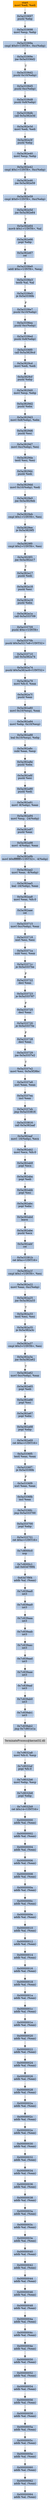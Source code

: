 digraph G {
node[shape=rectangle,style=filled,fillcolor=lightsteelblue,color=lightsteelblue]
bgcolor="transparent"
a0x5a333695movl_edi_edi[label="start\nmovl %edi, %edi",color="lightgrey",fillcolor="orange"];
a0x5a333697pushl_ebp[label="0x5a333697\npushl %ebp"];
a0x5a333698movl_esp_ebp[label="0x5a333698\nmovl %esp, %ebp"];
a0x5a33369acmpl_0x0UINT8_0xcebp_[label="0x5a33369a\ncmpl $0x0<UINT8>, 0xc(%ebp)"];
a0x5a33369ejne_0x5a3336d2[label="0x5a33369e\njne 0x5a3336d2"];
a0x5a3336d2pushl_0x10ebp_[label="0x5a3336d2\npushl 0x10(%ebp)"];
a0x5a3336d5pushl_0xcebp_[label="0x5a3336d5\npushl 0xc(%ebp)"];
a0x5a3336d8pushl_0x8ebp_[label="0x5a3336d8\npushl 0x8(%ebp)"];
a0x5a3336dbcall_0x5a382e3d[label="0x5a3336db\ncall 0x5a382e3d"];
a0x5a382e3dmovl_edi_edi[label="0x5a382e3d\nmovl %edi, %edi"];
a0x5a382e3fpushl_ebp[label="0x5a382e3f\npushl %ebp"];
a0x5a382e40movl_esp_ebp[label="0x5a382e40\nmovl %esp, %ebp"];
a0x5a382e42cmpl_0x1UINT8_0xcebp_[label="0x5a382e42\ncmpl $0x1<UINT8>, 0xc(%ebp)"];
a0x5a382e46jne_0x5a382e59[label="0x5a382e46\njne 0x5a382e59"];
a0x5a382e59cmpl_0x0UINT8_0xcebp_[label="0x5a382e59\ncmpl $0x0<UINT8>, 0xc(%ebp)"];
a0x5a382e5djne_0x5a382e64[label="0x5a382e5d\njne 0x5a382e64"];
a0x5a382e64movb_0x1UINT8_al[label="0x5a382e64\nmovb $0x1<UINT8>, %al"];
a0x5a382e66popl_ebp[label="0x5a382e66\npopl %ebp"];
a0x5a382e67ret[label="0x5a382e67\nret"];
a0x5a3336e0addl_0xcUINT8_esp[label="0x5a3336e0\naddl $0xc<UINT8>, %esp"];
a0x5a3336e3testb_al_al[label="0x5a3336e3\ntestb %al, %al"];
a0x5a3336e5je_0x5a3336fe[label="0x5a3336e5\nje 0x5a3336fe"];
a0x5a3336e7pushl_0x10ebp_[label="0x5a3336e7\npushl 0x10(%ebp)"];
a0x5a3336eapushl_0xcebp_[label="0x5a3336ea\npushl 0xc(%ebp)"];
a0x5a3336edpushl_0x8ebp_[label="0x5a3336ed\npushl 0x8(%ebp)"];
a0x5a3336f0call_0x5a3829cd[label="0x5a3336f0\ncall 0x5a3829cd"];
a0x5a3829cdmovl_edi_edi[label="0x5a3829cd\nmovl %edi, %edi"];
a0x5a3829cfpushl_ebp[label="0x5a3829cf\npushl %ebp"];
a0x5a3829d0movl_esp_ebp[label="0x5a3829d0\nmovl %esp, %ebp"];
a0x5a3829d2pushl_ebx[label="0x5a3829d2\npushl %ebx"];
a0x5a3829d3movl_0x8ebp__ebx[label="0x5a3829d3\nmovl 0x8(%ebp), %ebx"];
a0x5a3829d6pushl_esi[label="0x5a3829d6\npushl %esi"];
a0x5a3829d7movl_0xcebp__esi[label="0x5a3829d7\nmovl 0xc(%ebp), %esi"];
a0x5a3829datestl_esi_esi[label="0x5a3829da\ntestl %esi, %esi"];
a0x5a3829dcpushl_edi[label="0x5a3829dc\npushl %edi"];
a0x5a3829ddmovl_0x10ebp__edi[label="0x5a3829dd\nmovl 0x10(%ebp), %edi"];
a0x5a3829e0jne_0x5a3829eb[label="0x5a3829e0\njne 0x5a3829eb"];
a0x5a3829ebcmpl_0x1UINT8_esi[label="0x5a3829eb\ncmpl $0x1<UINT8>, %esi"];
a0x5a3829eeje_0x5a3829f5[label="0x5a3829ee\nje 0x5a3829f5"];
a0x5a3829f0cmpl_0x2UINT8_esi[label="0x5a3829f0\ncmpl $0x2<UINT8>, %esi"];
a0x5a3829f3jne_0x5a382a17[label="0x5a3829f3\njne 0x5a382a17"];
a0x5a382a17pushl_edi[label="0x5a382a17\npushl %edi"];
a0x5a382a18pushl_esi[label="0x5a382a18\npushl %esi"];
a0x5a382a19pushl_ebx[label="0x5a382a19\npushl %ebx"];
a0x5a382a1acall_0x5a333709[label="0x5a382a1a\ncall 0x5a333709"];
a0x5a333709pushl_0xcUINT8[label="0x5a333709\npushl $0xc<UINT8>"];
a0x5a33370bpushl_0x5a3217e8UINT32[label="0x5a33370b\npushl $0x5a3217e8<UINT32>"];
a0x5a333710call_0x5a382a74[label="0x5a333710\ncall 0x5a382a74"];
a0x5a382a74pushl_0x5a382ac6UINT32[label="0x5a382a74\npushl $0x5a382ac6<UINT32>"];
a0x5a382a79movl_fs_0_eax[label="0x5a382a79\nmovl %fs:0, %eax"];
a0x5a382a7fpushl_eax[label="0x5a382a7f\npushl %eax"];
a0x5a382a80movl_0x10esp__eax[label="0x5a382a80\nmovl 0x10(%esp), %eax"];
a0x5a382a84movl_ebp_0x10esp_[label="0x5a382a84\nmovl %ebp, 0x10(%esp)"];
a0x5a382a88leal_0x10esp__ebp[label="0x5a382a88\nleal 0x10(%esp), %ebp"];
a0x5a382a8csubl_eax_esp[label="0x5a382a8c\nsubl %eax, %esp"];
a0x5a382a8epushl_ebx[label="0x5a382a8e\npushl %ebx"];
a0x5a382a8fpushl_esi[label="0x5a382a8f\npushl %esi"];
a0x5a382a90pushl_edi[label="0x5a382a90\npushl %edi"];
a0x5a382a91movl__8ebp__eax[label="0x5a382a91\nmovl -8(%ebp), %eax"];
a0x5a382a94movl_esp__24ebp_[label="0x5a382a94\nmovl %esp, -24(%ebp)"];
a0x5a382a97pushl_eax[label="0x5a382a97\npushl %eax"];
a0x5a382a98movl__4ebp__eax[label="0x5a382a98\nmovl -4(%ebp), %eax"];
a0x5a382a9bmovl_0xffffffffUINT32__4ebp_[label="0x5a382a9b\nmovl $0xffffffff<UINT32>, -4(%ebp)"];
a0x5a382aa2movl_eax__8ebp_[label="0x5a382aa2\nmovl %eax, -8(%ebp)"];
a0x5a382aa5leal__16ebp__eax[label="0x5a382aa5\nleal -16(%ebp), %eax"];
a0x5a382aa8movl_eax_fs_0[label="0x5a382aa8\nmovl %eax, %fs:0"];
a0x5a382aaeret[label="0x5a382aae\nret"];
a0x5a333715movl_0xcebp__eax[label="0x5a333715\nmovl 0xc(%ebp), %eax"];
a0x5a333718xorl_esi_esi[label="0x5a333718\nxorl %esi, %esi"];
a0x5a33371asubl_esi_eax[label="0x5a33371a\nsubl %esi, %eax"];
a0x5a33371cje_0x5a3337be[label="0x5a33371c\nje 0x5a3337be"];
a0x5a333722decl_eax[label="0x5a333722\ndecl %eax"];
a0x5a333723je_0x5a333787[label="0x5a333723\nje 0x5a333787"];
a0x5a333725decl_eax[label="0x5a333725\ndecl %eax"];
a0x5a333726je_0x5a33375e[label="0x5a333726\nje 0x5a33375e"];
a0x5a333728decl_eax[label="0x5a333728\ndecl %eax"];
a0x5a333729jne_0x5a3337e2[label="0x5a333729\njne 0x5a3337e2"];
a0x5a3337e2movl_esi_0x5a3f28bc[label="0x5a3337e2\nmovl %esi, 0x5a3f28bc"];
a0x5a3337e8xorl_eax_eax[label="0x5a3337e8\nxorl %eax, %eax"];
a0x5a3337eaincl_eax[label="0x5a3337ea\nincl %eax"];
a0x5a3337ebjmp_0x5a333816[label="0x5a3337eb\njmp 0x5a333816"];
a0x5a333816call_0x5a382aaf[label="0x5a333816\ncall 0x5a382aaf"];
a0x5a382aafmovl__16ebp__ecx[label="0x5a382aaf\nmovl -16(%ebp), %ecx"];
a0x5a382ab2movl_ecx_fs_0[label="0x5a382ab2\nmovl %ecx, %fs:0"];
a0x5a382ab9popl_ecx[label="0x5a382ab9\npopl %ecx"];
a0x5a382abapopl_edi[label="0x5a382aba\npopl %edi"];
a0x5a382abbpopl_esi[label="0x5a382abb\npopl %esi"];
a0x5a382abcpopl_ebx[label="0x5a382abc\npopl %ebx"];
a0x5a382abdleave_[label="0x5a382abd\nleave "];
a0x5a382abepushl_ecx[label="0x5a382abe\npushl %ecx"];
a0x5a382abfret[label="0x5a382abf\nret"];
a0x5a33381bret_0xcUINT16[label="0x5a33381b\nret $0xc<UINT16>"];
a0x5a382a1fcmpl_0x1UINT8_esi[label="0x5a382a1f\ncmpl $0x1<UINT8>, %esi"];
a0x5a382a22movl_eax_0xcebp_[label="0x5a382a22\nmovl %eax, 0xc(%ebp)"];
a0x5a382a25jne_0x5a382a33[label="0x5a382a25\njne 0x5a382a33"];
a0x5a382a33testl_esi_esi[label="0x5a382a33\ntestl %esi, %esi"];
a0x5a382a35je_0x5a382a3c[label="0x5a382a35\nje 0x5a382a3c"];
a0x5a382a37cmpl_0x3UINT8_esi[label="0x5a382a37\ncmpl $0x3<UINT8>, %esi"];
a0x5a382a3ajne_0x5a382a62[label="0x5a382a3a\njne 0x5a382a62"];
a0x5a382a62movl_0xcebp__eax[label="0x5a382a62\nmovl 0xc(%ebp), %eax"];
a0x5a382a65popl_edi[label="0x5a382a65\npopl %edi"];
a0x5a382a66popl_esi[label="0x5a382a66\npopl %esi"];
a0x5a382a67popl_ebx[label="0x5a382a67\npopl %ebx"];
a0x5a382a68popl_ebp[label="0x5a382a68\npopl %ebp"];
a0x5a382a69ret_0xcUINT16[label="0x5a382a69\nret $0xc<UINT16>"];
a0x5a3336f5testl_eax_eax[label="0x5a3336f5\ntestl %eax, %eax"];
a0x5a3336f7je_0x5a3336fe[label="0x5a3336f7\nje 0x5a3336fe"];
a0x5a3336f9xorl_eax_eax[label="0x5a3336f9\nxorl %eax, %eax"];
a0x5a3336fbincl_eax[label="0x5a3336fb\nincl %eax"];
a0x5a3336fcjmp_0x5a333700[label="0x5a3336fc\njmp 0x5a333700"];
a0x5a333700popl_ebp[label="0x5a333700\npopl %ebp"];
a0x5a333701ret_0xcUINT16[label="0x5a333701\nret $0xc<UINT16>"];
a0x7c8000c0nop_[label="0x7c8000c0\nnop "];
a0x7c8000c1call_0x63d7f9f4[label="0x7c8000c1\ncall 0x63d7f9f4"];
a0x63d7f9f4addb_al_eax_[label="0x63d7f9f4\naddb %al, (%eax)"];
a0x7c839aa8int3_[label="0x7c839aa8\nint3 "];
a0x7c839aa9int3_[label="0x7c839aa9\nint3 "];
a0x7c839aaaint3_[label="0x7c839aaa\nint3 "];
a0x7c839aabint3_[label="0x7c839aab\nint3 "];
a0x7c839aacint3_[label="0x7c839aac\nint3 "];
a0x7c839aadint3_[label="0x7c839aad\nint3 "];
a0x7c839aaeint3_[label="0x7c839aae\nint3 "];
a0x7c839aafint3_[label="0x7c839aaf\nint3 "];
a0x7c839ab0int3_[label="0x7c839ab0\nint3 "];
a0x7c839ab1int3_[label="0x7c839ab1\nint3 "];
a0x7c839ab2jmp_0x7c801e1a[label="0x7c839ab2\njmp 0x7c801e1a"];
TerminateProcess_kernel32_dll[label="TerminateProcess@kernel32.dll",color="lightgrey",fillcolor="lightgrey"];
a0x7c9032a8movl_fs_0_esp[label="0x7c9032a8\nmovl %fs:0, %esp"];
a0x7c9032afpopl_fs_0[label="0x7c9032af\npopl %fs:0"];
a0x7c9032b6movl_ebp_esp[label="0x7c9032b6\nmovl %ebp, %esp"];
a0x7c9032b8popl_ebp[label="0x7c9032b8\npopl %ebp"];
a0x7c9032b9ret_0x14UINT16[label="0x7c9032b9\nret $0x14<UINT16>"];
a0x00000000addb_al_eax_[label="0x00000000\naddb %al, (%eax)"];
a0x00000002addb_al_eax_[label="0x00000002\naddb %al, (%eax)"];
a0x00000004addb_al_eax_[label="0x00000004\naddb %al, (%eax)"];
a0x00000006addb_al_eax_[label="0x00000006\naddb %al, (%eax)"];
a0x00000008addb_al_eax_[label="0x00000008\naddb %al, (%eax)"];
a0x0000000aaddb_al_eax_[label="0x0000000a\naddb %al, (%eax)"];
a0x0000000caddb_al_eax_[label="0x0000000c\naddb %al, (%eax)"];
a0x0000000eaddb_al_eax_[label="0x0000000e\naddb %al, (%eax)"];
a0x00000010addb_al_eax_[label="0x00000010\naddb %al, (%eax)"];
a0x00000012addb_al_eax_[label="0x00000012\naddb %al, (%eax)"];
a0x00000014addb_al_eax_[label="0x00000014\naddb %al, (%eax)"];
a0x00000016addb_al_eax_[label="0x00000016\naddb %al, (%eax)"];
a0x00000018addb_al_eax_[label="0x00000018\naddb %al, (%eax)"];
a0x0000001aaddb_al_eax_[label="0x0000001a\naddb %al, (%eax)"];
a0x0000001caddb_al_eax_[label="0x0000001c\naddb %al, (%eax)"];
a0x0000001eaddb_al_eax_[label="0x0000001e\naddb %al, (%eax)"];
a0x00000020addb_al_eax_[label="0x00000020\naddb %al, (%eax)"];
a0x00000022addb_al_eax_[label="0x00000022\naddb %al, (%eax)"];
a0x00000024addb_al_eax_[label="0x00000024\naddb %al, (%eax)"];
a0x00000026addb_al_eax_[label="0x00000026\naddb %al, (%eax)"];
a0x00000028addb_al_eax_[label="0x00000028\naddb %al, (%eax)"];
a0x0000002aaddb_al_eax_[label="0x0000002a\naddb %al, (%eax)"];
a0x0000002caddb_al_eax_[label="0x0000002c\naddb %al, (%eax)"];
a0x0000002eaddb_al_eax_[label="0x0000002e\naddb %al, (%eax)"];
a0x00000030addb_al_eax_[label="0x00000030\naddb %al, (%eax)"];
a0x00000032addb_al_eax_[label="0x00000032\naddb %al, (%eax)"];
a0x00000034addb_al_eax_[label="0x00000034\naddb %al, (%eax)"];
a0x00000036addb_al_eax_[label="0x00000036\naddb %al, (%eax)"];
a0x00000038addb_al_eax_[label="0x00000038\naddb %al, (%eax)"];
a0x0000003aaddb_al_eax_[label="0x0000003a\naddb %al, (%eax)"];
a0x0000003caddb_al_eax_[label="0x0000003c\naddb %al, (%eax)"];
a0x0000003eaddb_al_eax_[label="0x0000003e\naddb %al, (%eax)"];
a0x00000040addb_al_eax_[label="0x00000040\naddb %al, (%eax)"];
a0x00000042addb_al_eax_[label="0x00000042\naddb %al, (%eax)"];
a0x00000044addb_al_eax_[label="0x00000044\naddb %al, (%eax)"];
a0x00000046addb_al_eax_[label="0x00000046\naddb %al, (%eax)"];
a0x00000048addb_al_eax_[label="0x00000048\naddb %al, (%eax)"];
a0x0000004aaddb_al_eax_[label="0x0000004a\naddb %al, (%eax)"];
a0x0000004caddb_al_eax_[label="0x0000004c\naddb %al, (%eax)"];
a0x0000004eaddb_al_eax_[label="0x0000004e\naddb %al, (%eax)"];
a0x00000050addb_al_eax_[label="0x00000050\naddb %al, (%eax)"];
a0x00000052addb_al_eax_[label="0x00000052\naddb %al, (%eax)"];
a0x00000054addb_al_eax_[label="0x00000054\naddb %al, (%eax)"];
a0x00000056addb_al_eax_[label="0x00000056\naddb %al, (%eax)"];
a0x00000058addb_al_eax_[label="0x00000058\naddb %al, (%eax)"];
a0x0000005aaddb_al_eax_[label="0x0000005a\naddb %al, (%eax)"];
a0x0000005caddb_al_eax_[label="0x0000005c\naddb %al, (%eax)"];
a0x0000005eaddb_al_eax_[label="0x0000005e\naddb %al, (%eax)"];
a0x00000060addb_al_eax_[label="0x00000060\naddb %al, (%eax)"];
a0x00000062addb_al_eax_[label="0x00000062\naddb %al, (%eax)"];
a0x00000064addb_al_eax_[label="0x00000064\naddb %al, (%eax)"];
a0x5a333695movl_edi_edi -> a0x5a333697pushl_ebp [color="#000000"];
a0x5a333697pushl_ebp -> a0x5a333698movl_esp_ebp [color="#000000"];
a0x5a333698movl_esp_ebp -> a0x5a33369acmpl_0x0UINT8_0xcebp_ [color="#000000"];
a0x5a33369acmpl_0x0UINT8_0xcebp_ -> a0x5a33369ejne_0x5a3336d2 [color="#000000"];
a0x5a33369ejne_0x5a3336d2 -> a0x5a3336d2pushl_0x10ebp_ [color="#000000",label="T"];
a0x5a3336d2pushl_0x10ebp_ -> a0x5a3336d5pushl_0xcebp_ [color="#000000"];
a0x5a3336d5pushl_0xcebp_ -> a0x5a3336d8pushl_0x8ebp_ [color="#000000"];
a0x5a3336d8pushl_0x8ebp_ -> a0x5a3336dbcall_0x5a382e3d [color="#000000"];
a0x5a3336dbcall_0x5a382e3d -> a0x5a382e3dmovl_edi_edi [color="#000000"];
a0x5a382e3dmovl_edi_edi -> a0x5a382e3fpushl_ebp [color="#000000"];
a0x5a382e3fpushl_ebp -> a0x5a382e40movl_esp_ebp [color="#000000"];
a0x5a382e40movl_esp_ebp -> a0x5a382e42cmpl_0x1UINT8_0xcebp_ [color="#000000"];
a0x5a382e42cmpl_0x1UINT8_0xcebp_ -> a0x5a382e46jne_0x5a382e59 [color="#000000"];
a0x5a382e46jne_0x5a382e59 -> a0x5a382e59cmpl_0x0UINT8_0xcebp_ [color="#000000",label="T"];
a0x5a382e59cmpl_0x0UINT8_0xcebp_ -> a0x5a382e5djne_0x5a382e64 [color="#000000"];
a0x5a382e5djne_0x5a382e64 -> a0x5a382e64movb_0x1UINT8_al [color="#000000",label="T"];
a0x5a382e64movb_0x1UINT8_al -> a0x5a382e66popl_ebp [color="#000000"];
a0x5a382e66popl_ebp -> a0x5a382e67ret [color="#000000"];
a0x5a382e67ret -> a0x5a3336e0addl_0xcUINT8_esp [color="#000000"];
a0x5a3336e0addl_0xcUINT8_esp -> a0x5a3336e3testb_al_al [color="#000000"];
a0x5a3336e3testb_al_al -> a0x5a3336e5je_0x5a3336fe [color="#000000"];
a0x5a3336e5je_0x5a3336fe -> a0x5a3336e7pushl_0x10ebp_ [color="#000000",label="F"];
a0x5a3336e7pushl_0x10ebp_ -> a0x5a3336eapushl_0xcebp_ [color="#000000"];
a0x5a3336eapushl_0xcebp_ -> a0x5a3336edpushl_0x8ebp_ [color="#000000"];
a0x5a3336edpushl_0x8ebp_ -> a0x5a3336f0call_0x5a3829cd [color="#000000"];
a0x5a3336f0call_0x5a3829cd -> a0x5a3829cdmovl_edi_edi [color="#000000"];
a0x5a3829cdmovl_edi_edi -> a0x5a3829cfpushl_ebp [color="#000000"];
a0x5a3829cfpushl_ebp -> a0x5a3829d0movl_esp_ebp [color="#000000"];
a0x5a3829d0movl_esp_ebp -> a0x5a3829d2pushl_ebx [color="#000000"];
a0x5a3829d2pushl_ebx -> a0x5a3829d3movl_0x8ebp__ebx [color="#000000"];
a0x5a3829d3movl_0x8ebp__ebx -> a0x5a3829d6pushl_esi [color="#000000"];
a0x5a3829d6pushl_esi -> a0x5a3829d7movl_0xcebp__esi [color="#000000"];
a0x5a3829d7movl_0xcebp__esi -> a0x5a3829datestl_esi_esi [color="#000000"];
a0x5a3829datestl_esi_esi -> a0x5a3829dcpushl_edi [color="#000000"];
a0x5a3829dcpushl_edi -> a0x5a3829ddmovl_0x10ebp__edi [color="#000000"];
a0x5a3829ddmovl_0x10ebp__edi -> a0x5a3829e0jne_0x5a3829eb [color="#000000"];
a0x5a3829e0jne_0x5a3829eb -> a0x5a3829ebcmpl_0x1UINT8_esi [color="#000000",label="T"];
a0x5a3829ebcmpl_0x1UINT8_esi -> a0x5a3829eeje_0x5a3829f5 [color="#000000"];
a0x5a3829eeje_0x5a3829f5 -> a0x5a3829f0cmpl_0x2UINT8_esi [color="#000000",label="F"];
a0x5a3829f0cmpl_0x2UINT8_esi -> a0x5a3829f3jne_0x5a382a17 [color="#000000"];
a0x5a3829f3jne_0x5a382a17 -> a0x5a382a17pushl_edi [color="#000000",label="T"];
a0x5a382a17pushl_edi -> a0x5a382a18pushl_esi [color="#000000"];
a0x5a382a18pushl_esi -> a0x5a382a19pushl_ebx [color="#000000"];
a0x5a382a19pushl_ebx -> a0x5a382a1acall_0x5a333709 [color="#000000"];
a0x5a382a1acall_0x5a333709 -> a0x5a333709pushl_0xcUINT8 [color="#000000"];
a0x5a333709pushl_0xcUINT8 -> a0x5a33370bpushl_0x5a3217e8UINT32 [color="#000000"];
a0x5a33370bpushl_0x5a3217e8UINT32 -> a0x5a333710call_0x5a382a74 [color="#000000"];
a0x5a333710call_0x5a382a74 -> a0x5a382a74pushl_0x5a382ac6UINT32 [color="#000000"];
a0x5a382a74pushl_0x5a382ac6UINT32 -> a0x5a382a79movl_fs_0_eax [color="#000000"];
a0x5a382a79movl_fs_0_eax -> a0x5a382a7fpushl_eax [color="#000000"];
a0x5a382a7fpushl_eax -> a0x5a382a80movl_0x10esp__eax [color="#000000"];
a0x5a382a80movl_0x10esp__eax -> a0x5a382a84movl_ebp_0x10esp_ [color="#000000"];
a0x5a382a84movl_ebp_0x10esp_ -> a0x5a382a88leal_0x10esp__ebp [color="#000000"];
a0x5a382a88leal_0x10esp__ebp -> a0x5a382a8csubl_eax_esp [color="#000000"];
a0x5a382a8csubl_eax_esp -> a0x5a382a8epushl_ebx [color="#000000"];
a0x5a382a8epushl_ebx -> a0x5a382a8fpushl_esi [color="#000000"];
a0x5a382a8fpushl_esi -> a0x5a382a90pushl_edi [color="#000000"];
a0x5a382a90pushl_edi -> a0x5a382a91movl__8ebp__eax [color="#000000"];
a0x5a382a91movl__8ebp__eax -> a0x5a382a94movl_esp__24ebp_ [color="#000000"];
a0x5a382a94movl_esp__24ebp_ -> a0x5a382a97pushl_eax [color="#000000"];
a0x5a382a97pushl_eax -> a0x5a382a98movl__4ebp__eax [color="#000000"];
a0x5a382a98movl__4ebp__eax -> a0x5a382a9bmovl_0xffffffffUINT32__4ebp_ [color="#000000"];
a0x5a382a9bmovl_0xffffffffUINT32__4ebp_ -> a0x5a382aa2movl_eax__8ebp_ [color="#000000"];
a0x5a382aa2movl_eax__8ebp_ -> a0x5a382aa5leal__16ebp__eax [color="#000000"];
a0x5a382aa5leal__16ebp__eax -> a0x5a382aa8movl_eax_fs_0 [color="#000000"];
a0x5a382aa8movl_eax_fs_0 -> a0x5a382aaeret [color="#000000"];
a0x5a382aaeret -> a0x5a333715movl_0xcebp__eax [color="#000000"];
a0x5a333715movl_0xcebp__eax -> a0x5a333718xorl_esi_esi [color="#000000"];
a0x5a333718xorl_esi_esi -> a0x5a33371asubl_esi_eax [color="#000000"];
a0x5a33371asubl_esi_eax -> a0x5a33371cje_0x5a3337be [color="#000000"];
a0x5a33371cje_0x5a3337be -> a0x5a333722decl_eax [color="#000000",label="F"];
a0x5a333722decl_eax -> a0x5a333723je_0x5a333787 [color="#000000"];
a0x5a333723je_0x5a333787 -> a0x5a333725decl_eax [color="#000000",label="F"];
a0x5a333725decl_eax -> a0x5a333726je_0x5a33375e [color="#000000"];
a0x5a333726je_0x5a33375e -> a0x5a333728decl_eax [color="#000000",label="F"];
a0x5a333728decl_eax -> a0x5a333729jne_0x5a3337e2 [color="#000000"];
a0x5a333729jne_0x5a3337e2 -> a0x5a3337e2movl_esi_0x5a3f28bc [color="#000000",label="T"];
a0x5a3337e2movl_esi_0x5a3f28bc -> a0x5a3337e8xorl_eax_eax [color="#000000"];
a0x5a3337e8xorl_eax_eax -> a0x5a3337eaincl_eax [color="#000000"];
a0x5a3337eaincl_eax -> a0x5a3337ebjmp_0x5a333816 [color="#000000"];
a0x5a3337ebjmp_0x5a333816 -> a0x5a333816call_0x5a382aaf [color="#000000"];
a0x5a333816call_0x5a382aaf -> a0x5a382aafmovl__16ebp__ecx [color="#000000"];
a0x5a382aafmovl__16ebp__ecx -> a0x5a382ab2movl_ecx_fs_0 [color="#000000"];
a0x5a382ab2movl_ecx_fs_0 -> a0x5a382ab9popl_ecx [color="#000000"];
a0x5a382ab9popl_ecx -> a0x5a382abapopl_edi [color="#000000"];
a0x5a382abapopl_edi -> a0x5a382abbpopl_esi [color="#000000"];
a0x5a382abbpopl_esi -> a0x5a382abcpopl_ebx [color="#000000"];
a0x5a382abcpopl_ebx -> a0x5a382abdleave_ [color="#000000"];
a0x5a382abdleave_ -> a0x5a382abepushl_ecx [color="#000000"];
a0x5a382abepushl_ecx -> a0x5a382abfret [color="#000000"];
a0x5a382abfret -> a0x5a33381bret_0xcUINT16 [color="#000000"];
a0x5a33381bret_0xcUINT16 -> a0x5a382a1fcmpl_0x1UINT8_esi [color="#000000"];
a0x5a382a1fcmpl_0x1UINT8_esi -> a0x5a382a22movl_eax_0xcebp_ [color="#000000"];
a0x5a382a22movl_eax_0xcebp_ -> a0x5a382a25jne_0x5a382a33 [color="#000000"];
a0x5a382a25jne_0x5a382a33 -> a0x5a382a33testl_esi_esi [color="#000000",label="T"];
a0x5a382a33testl_esi_esi -> a0x5a382a35je_0x5a382a3c [color="#000000"];
a0x5a382a35je_0x5a382a3c -> a0x5a382a37cmpl_0x3UINT8_esi [color="#000000",label="F"];
a0x5a382a37cmpl_0x3UINT8_esi -> a0x5a382a3ajne_0x5a382a62 [color="#000000"];
a0x5a382a3ajne_0x5a382a62 -> a0x5a382a62movl_0xcebp__eax [color="#000000",label="T"];
a0x5a382a62movl_0xcebp__eax -> a0x5a382a65popl_edi [color="#000000"];
a0x5a382a65popl_edi -> a0x5a382a66popl_esi [color="#000000"];
a0x5a382a66popl_esi -> a0x5a382a67popl_ebx [color="#000000"];
a0x5a382a67popl_ebx -> a0x5a382a68popl_ebp [color="#000000"];
a0x5a382a68popl_ebp -> a0x5a382a69ret_0xcUINT16 [color="#000000"];
a0x5a382a69ret_0xcUINT16 -> a0x5a3336f5testl_eax_eax [color="#000000"];
a0x5a3336f5testl_eax_eax -> a0x5a3336f7je_0x5a3336fe [color="#000000"];
a0x5a3336f7je_0x5a3336fe -> a0x5a3336f9xorl_eax_eax [color="#000000",label="F"];
a0x5a3336f9xorl_eax_eax -> a0x5a3336fbincl_eax [color="#000000"];
a0x5a3336fbincl_eax -> a0x5a3336fcjmp_0x5a333700 [color="#000000"];
a0x5a3336fcjmp_0x5a333700 -> a0x5a333700popl_ebp [color="#000000"];
a0x5a333700popl_ebp -> a0x5a333701ret_0xcUINT16 [color="#000000"];
a0x5a333701ret_0xcUINT16 -> a0x7c8000c0nop_ [color="#000000"];
a0x7c8000c0nop_ -> a0x7c8000c1call_0x63d7f9f4 [color="#000000"];
a0x7c8000c1call_0x63d7f9f4 -> a0x63d7f9f4addb_al_eax_ [color="#000000"];
a0x63d7f9f4addb_al_eax_ -> a0x7c839aa8int3_ [color="#000000"];
a0x7c839aa8int3_ -> a0x7c839aa9int3_ [color="#000000"];
a0x7c839aa9int3_ -> a0x7c839aaaint3_ [color="#000000"];
a0x7c839aaaint3_ -> a0x7c839aabint3_ [color="#000000"];
a0x7c839aabint3_ -> a0x7c839aacint3_ [color="#000000"];
a0x7c839aacint3_ -> a0x7c839aadint3_ [color="#000000"];
a0x7c839aadint3_ -> a0x7c839aaeint3_ [color="#000000"];
a0x7c839aaeint3_ -> a0x7c839aafint3_ [color="#000000"];
a0x7c839aafint3_ -> a0x7c839ab0int3_ [color="#000000"];
a0x7c839ab0int3_ -> a0x7c839ab1int3_ [color="#000000"];
a0x7c839ab1int3_ -> a0x7c839ab2jmp_0x7c801e1a [color="#000000"];
a0x7c839ab2jmp_0x7c801e1a -> TerminateProcess_kernel32_dll [color="#000000"];
TerminateProcess_kernel32_dll -> a0x7c9032a8movl_fs_0_esp [color="#000000"];
a0x7c9032a8movl_fs_0_esp -> a0x7c9032afpopl_fs_0 [color="#000000"];
a0x7c9032afpopl_fs_0 -> a0x7c9032b6movl_ebp_esp [color="#000000"];
a0x7c9032b6movl_ebp_esp -> a0x7c9032b8popl_ebp [color="#000000"];
a0x7c9032b8popl_ebp -> a0x7c9032b9ret_0x14UINT16 [color="#000000"];
a0x7c9032b9ret_0x14UINT16 -> a0x00000000addb_al_eax_ [color="#000000"];
a0x00000000addb_al_eax_ -> a0x00000002addb_al_eax_ [color="#000000"];
a0x00000002addb_al_eax_ -> a0x00000004addb_al_eax_ [color="#000000"];
a0x00000004addb_al_eax_ -> a0x00000006addb_al_eax_ [color="#000000"];
a0x00000006addb_al_eax_ -> a0x00000008addb_al_eax_ [color="#000000"];
a0x00000008addb_al_eax_ -> a0x0000000aaddb_al_eax_ [color="#000000"];
a0x0000000aaddb_al_eax_ -> a0x0000000caddb_al_eax_ [color="#000000"];
a0x0000000caddb_al_eax_ -> a0x0000000eaddb_al_eax_ [color="#000000"];
a0x0000000eaddb_al_eax_ -> a0x00000010addb_al_eax_ [color="#000000"];
a0x00000010addb_al_eax_ -> a0x00000012addb_al_eax_ [color="#000000"];
a0x00000012addb_al_eax_ -> a0x00000014addb_al_eax_ [color="#000000"];
a0x00000014addb_al_eax_ -> a0x00000016addb_al_eax_ [color="#000000"];
a0x00000016addb_al_eax_ -> a0x00000018addb_al_eax_ [color="#000000"];
a0x00000018addb_al_eax_ -> a0x0000001aaddb_al_eax_ [color="#000000"];
a0x0000001aaddb_al_eax_ -> a0x0000001caddb_al_eax_ [color="#000000"];
a0x0000001caddb_al_eax_ -> a0x0000001eaddb_al_eax_ [color="#000000"];
a0x0000001eaddb_al_eax_ -> a0x00000020addb_al_eax_ [color="#000000"];
a0x00000020addb_al_eax_ -> a0x00000022addb_al_eax_ [color="#000000"];
a0x00000022addb_al_eax_ -> a0x00000024addb_al_eax_ [color="#000000"];
a0x00000024addb_al_eax_ -> a0x00000026addb_al_eax_ [color="#000000"];
a0x00000026addb_al_eax_ -> a0x00000028addb_al_eax_ [color="#000000"];
a0x00000028addb_al_eax_ -> a0x0000002aaddb_al_eax_ [color="#000000"];
a0x0000002aaddb_al_eax_ -> a0x0000002caddb_al_eax_ [color="#000000"];
a0x0000002caddb_al_eax_ -> a0x0000002eaddb_al_eax_ [color="#000000"];
a0x0000002eaddb_al_eax_ -> a0x00000030addb_al_eax_ [color="#000000"];
a0x00000030addb_al_eax_ -> a0x00000032addb_al_eax_ [color="#000000"];
a0x00000032addb_al_eax_ -> a0x00000034addb_al_eax_ [color="#000000"];
a0x00000034addb_al_eax_ -> a0x00000036addb_al_eax_ [color="#000000"];
a0x00000036addb_al_eax_ -> a0x00000038addb_al_eax_ [color="#000000"];
a0x00000038addb_al_eax_ -> a0x0000003aaddb_al_eax_ [color="#000000"];
a0x0000003aaddb_al_eax_ -> a0x0000003caddb_al_eax_ [color="#000000"];
a0x0000003caddb_al_eax_ -> a0x0000003eaddb_al_eax_ [color="#000000"];
a0x0000003eaddb_al_eax_ -> a0x00000040addb_al_eax_ [color="#000000"];
a0x00000040addb_al_eax_ -> a0x00000042addb_al_eax_ [color="#000000"];
a0x00000042addb_al_eax_ -> a0x00000044addb_al_eax_ [color="#000000"];
a0x00000044addb_al_eax_ -> a0x00000046addb_al_eax_ [color="#000000"];
a0x00000046addb_al_eax_ -> a0x00000048addb_al_eax_ [color="#000000"];
a0x00000048addb_al_eax_ -> a0x0000004aaddb_al_eax_ [color="#000000"];
a0x0000004aaddb_al_eax_ -> a0x0000004caddb_al_eax_ [color="#000000"];
a0x0000004caddb_al_eax_ -> a0x0000004eaddb_al_eax_ [color="#000000"];
a0x0000004eaddb_al_eax_ -> a0x00000050addb_al_eax_ [color="#000000"];
a0x00000050addb_al_eax_ -> a0x00000052addb_al_eax_ [color="#000000"];
a0x00000052addb_al_eax_ -> a0x00000054addb_al_eax_ [color="#000000"];
a0x00000054addb_al_eax_ -> a0x00000056addb_al_eax_ [color="#000000"];
a0x00000056addb_al_eax_ -> a0x00000058addb_al_eax_ [color="#000000"];
a0x00000058addb_al_eax_ -> a0x0000005aaddb_al_eax_ [color="#000000"];
a0x0000005aaddb_al_eax_ -> a0x0000005caddb_al_eax_ [color="#000000"];
a0x0000005caddb_al_eax_ -> a0x0000005eaddb_al_eax_ [color="#000000"];
a0x0000005eaddb_al_eax_ -> a0x00000060addb_al_eax_ [color="#000000"];
a0x00000060addb_al_eax_ -> a0x00000062addb_al_eax_ [color="#000000"];
a0x00000062addb_al_eax_ -> a0x00000064addb_al_eax_ [color="#000000"];
}
